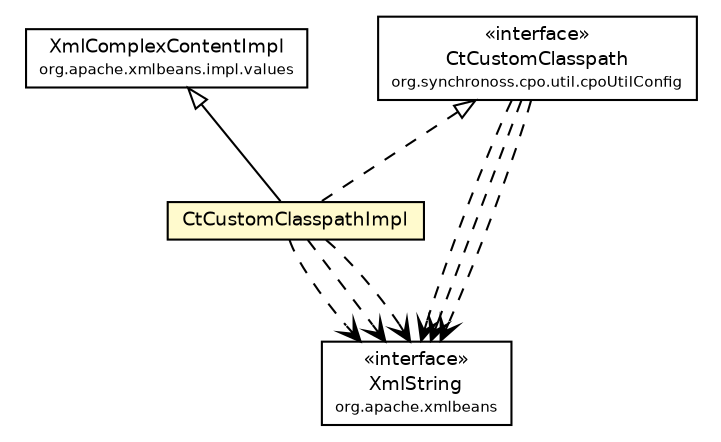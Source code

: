 #!/usr/local/bin/dot
#
# Class diagram 
# Generated by UMLGraph version 5.1 (http://www.umlgraph.org/)
#

digraph G {
	edge [fontname="Helvetica",fontsize=10,labelfontname="Helvetica",labelfontsize=10];
	node [fontname="Helvetica",fontsize=10,shape=plaintext];
	nodesep=0.25;
	ranksep=0.5;
	// org.synchronoss.cpo.util.cpoUtilConfig.CtCustomClasspath
	c5742 [label=<<table title="org.synchronoss.cpo.util.cpoUtilConfig.CtCustomClasspath" border="0" cellborder="1" cellspacing="0" cellpadding="2" port="p" href="../CtCustomClasspath.html">
		<tr><td><table border="0" cellspacing="0" cellpadding="1">
<tr><td align="center" balign="center"> &#171;interface&#187; </td></tr>
<tr><td align="center" balign="center"> CtCustomClasspath </td></tr>
<tr><td align="center" balign="center"><font point-size="7.0"> org.synchronoss.cpo.util.cpoUtilConfig </font></td></tr>
		</table></td></tr>
		</table>>, fontname="Helvetica", fontcolor="black", fontsize=9.0];
	// org.synchronoss.cpo.util.cpoUtilConfig.impl.CtCustomClasspathImpl
	c5751 [label=<<table title="org.synchronoss.cpo.util.cpoUtilConfig.impl.CtCustomClasspathImpl" border="0" cellborder="1" cellspacing="0" cellpadding="2" port="p" bgcolor="lemonChiffon" href="./CtCustomClasspathImpl.html">
		<tr><td><table border="0" cellspacing="0" cellpadding="1">
<tr><td align="center" balign="center"> CtCustomClasspathImpl </td></tr>
		</table></td></tr>
		</table>>, fontname="Helvetica", fontcolor="black", fontsize=9.0];
	//org.synchronoss.cpo.util.cpoUtilConfig.impl.CtCustomClasspathImpl extends org.apache.xmlbeans.impl.values.XmlComplexContentImpl
	c5754:p -> c5751:p [dir=back,arrowtail=empty];
	//org.synchronoss.cpo.util.cpoUtilConfig.impl.CtCustomClasspathImpl implements org.synchronoss.cpo.util.cpoUtilConfig.CtCustomClasspath
	c5742:p -> c5751:p [dir=back,arrowtail=empty,style=dashed];
	// org.synchronoss.cpo.util.cpoUtilConfig.CtCustomClasspath DEPEND org.apache.xmlbeans.XmlString
	c5742:p -> c5755:p [taillabel="", label="", headlabel="", fontname="Helvetica", fontcolor="black", fontsize=10.0, color="black", arrowhead=open, style=dashed];
	// org.synchronoss.cpo.util.cpoUtilConfig.CtCustomClasspath DEPEND org.apache.xmlbeans.XmlString
	c5742:p -> c5755:p [taillabel="", label="", headlabel="", fontname="Helvetica", fontcolor="black", fontsize=10.0, color="black", arrowhead=open, style=dashed];
	// org.synchronoss.cpo.util.cpoUtilConfig.CtCustomClasspath DEPEND org.apache.xmlbeans.XmlString
	c5742:p -> c5755:p [taillabel="", label="", headlabel="", fontname="Helvetica", fontcolor="black", fontsize=10.0, color="black", arrowhead=open, style=dashed];
	// org.synchronoss.cpo.util.cpoUtilConfig.impl.CtCustomClasspathImpl DEPEND org.apache.xmlbeans.XmlString
	c5751:p -> c5755:p [taillabel="", label="", headlabel="", fontname="Helvetica", fontcolor="black", fontsize=10.0, color="black", arrowhead=open, style=dashed];
	// org.synchronoss.cpo.util.cpoUtilConfig.impl.CtCustomClasspathImpl DEPEND org.apache.xmlbeans.XmlString
	c5751:p -> c5755:p [taillabel="", label="", headlabel="", fontname="Helvetica", fontcolor="black", fontsize=10.0, color="black", arrowhead=open, style=dashed];
	// org.synchronoss.cpo.util.cpoUtilConfig.impl.CtCustomClasspathImpl DEPEND org.apache.xmlbeans.XmlString
	c5751:p -> c5755:p [taillabel="", label="", headlabel="", fontname="Helvetica", fontcolor="black", fontsize=10.0, color="black", arrowhead=open, style=dashed];
	// org.apache.xmlbeans.impl.values.XmlComplexContentImpl
	c5754 [label=<<table title="org.apache.xmlbeans.impl.values.XmlComplexContentImpl" border="0" cellborder="1" cellspacing="0" cellpadding="2" port="p" href="http://java.sun.com/j2se/1.4.2/docs/api/org/apache/xmlbeans/impl/values/XmlComplexContentImpl.html">
		<tr><td><table border="0" cellspacing="0" cellpadding="1">
<tr><td align="center" balign="center"> XmlComplexContentImpl </td></tr>
<tr><td align="center" balign="center"><font point-size="7.0"> org.apache.xmlbeans.impl.values </font></td></tr>
		</table></td></tr>
		</table>>, fontname="Helvetica", fontcolor="black", fontsize=9.0];
	// org.apache.xmlbeans.XmlString
	c5755 [label=<<table title="org.apache.xmlbeans.XmlString" border="0" cellborder="1" cellspacing="0" cellpadding="2" port="p" href="http://java.sun.com/j2se/1.4.2/docs/api/org/apache/xmlbeans/XmlString.html">
		<tr><td><table border="0" cellspacing="0" cellpadding="1">
<tr><td align="center" balign="center"> &#171;interface&#187; </td></tr>
<tr><td align="center" balign="center"> XmlString </td></tr>
<tr><td align="center" balign="center"><font point-size="7.0"> org.apache.xmlbeans </font></td></tr>
		</table></td></tr>
		</table>>, fontname="Helvetica", fontcolor="black", fontsize=9.0];
}

